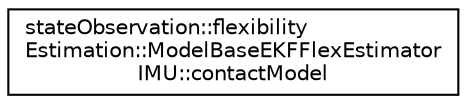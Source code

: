digraph "Graphical Class Hierarchy"
{
  edge [fontname="Helvetica",fontsize="10",labelfontname="Helvetica",labelfontsize="10"];
  node [fontname="Helvetica",fontsize="10",shape=record];
  rankdir="LR";
  Node0 [label="stateObservation::flexibility\lEstimation::ModelBaseEKFFlexEstimator\lIMU::contactModel",height=0.2,width=0.4,color="black", fillcolor="white", style="filled",URL="$structstateObservation_1_1flexibilityEstimation_1_1ModelBaseEKFFlexEstimatorIMU_1_1contactModel.html"];
}
